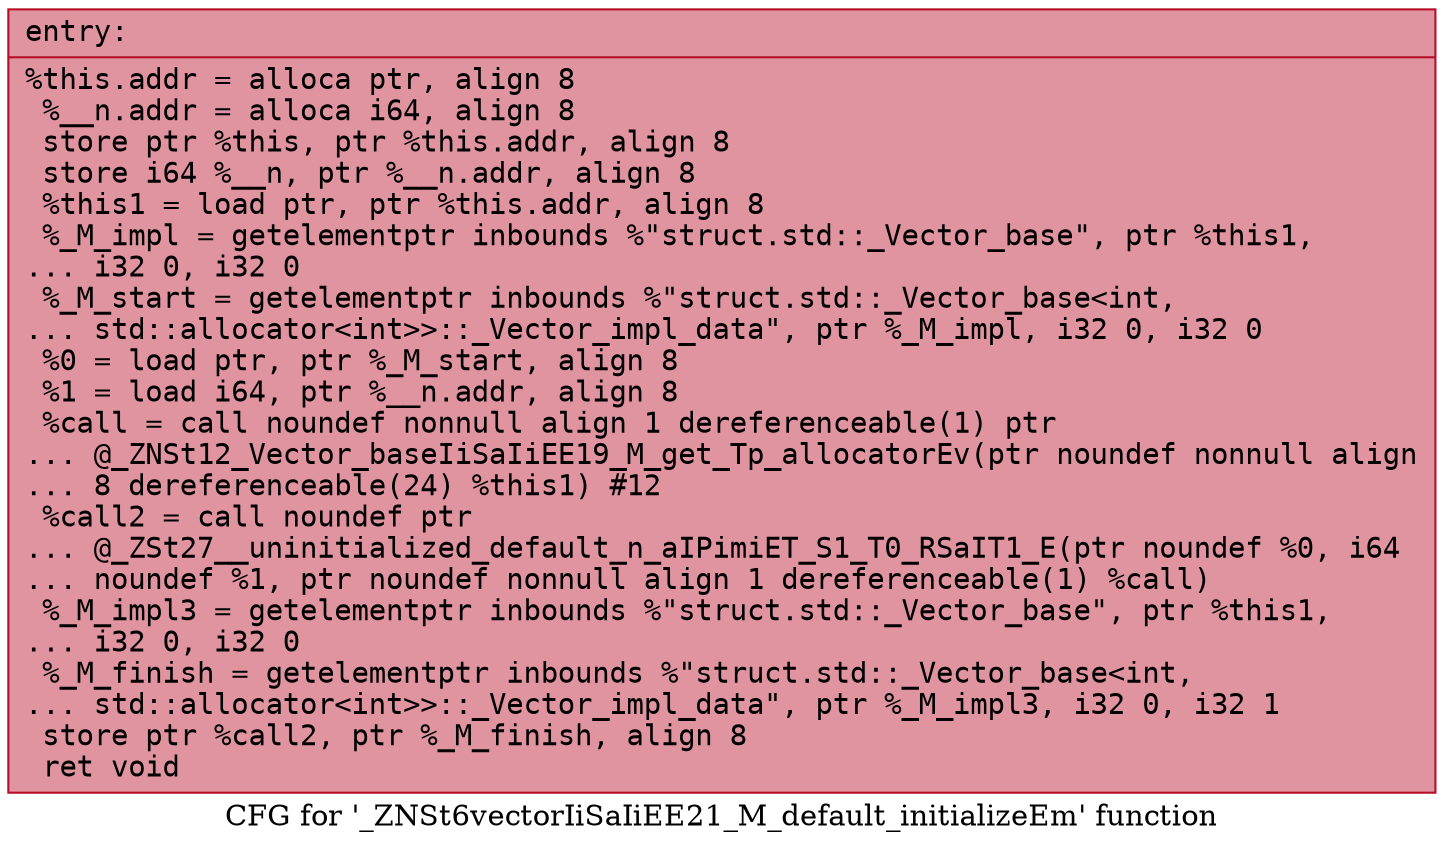 digraph "CFG for '_ZNSt6vectorIiSaIiEE21_M_default_initializeEm' function" {
	label="CFG for '_ZNSt6vectorIiSaIiEE21_M_default_initializeEm' function";

	Node0x5606e011def0 [shape=record,color="#b70d28ff", style=filled, fillcolor="#b70d2870" fontname="Courier",label="{entry:\l|  %this.addr = alloca ptr, align 8\l  %__n.addr = alloca i64, align 8\l  store ptr %this, ptr %this.addr, align 8\l  store i64 %__n, ptr %__n.addr, align 8\l  %this1 = load ptr, ptr %this.addr, align 8\l  %_M_impl = getelementptr inbounds %\"struct.std::_Vector_base\", ptr %this1,\l... i32 0, i32 0\l  %_M_start = getelementptr inbounds %\"struct.std::_Vector_base\<int,\l... std::allocator\<int\>\>::_Vector_impl_data\", ptr %_M_impl, i32 0, i32 0\l  %0 = load ptr, ptr %_M_start, align 8\l  %1 = load i64, ptr %__n.addr, align 8\l  %call = call noundef nonnull align 1 dereferenceable(1) ptr\l... @_ZNSt12_Vector_baseIiSaIiEE19_M_get_Tp_allocatorEv(ptr noundef nonnull align\l... 8 dereferenceable(24) %this1) #12\l  %call2 = call noundef ptr\l... @_ZSt27__uninitialized_default_n_aIPimiET_S1_T0_RSaIT1_E(ptr noundef %0, i64\l... noundef %1, ptr noundef nonnull align 1 dereferenceable(1) %call)\l  %_M_impl3 = getelementptr inbounds %\"struct.std::_Vector_base\", ptr %this1,\l... i32 0, i32 0\l  %_M_finish = getelementptr inbounds %\"struct.std::_Vector_base\<int,\l... std::allocator\<int\>\>::_Vector_impl_data\", ptr %_M_impl3, i32 0, i32 1\l  store ptr %call2, ptr %_M_finish, align 8\l  ret void\l}"];
}
